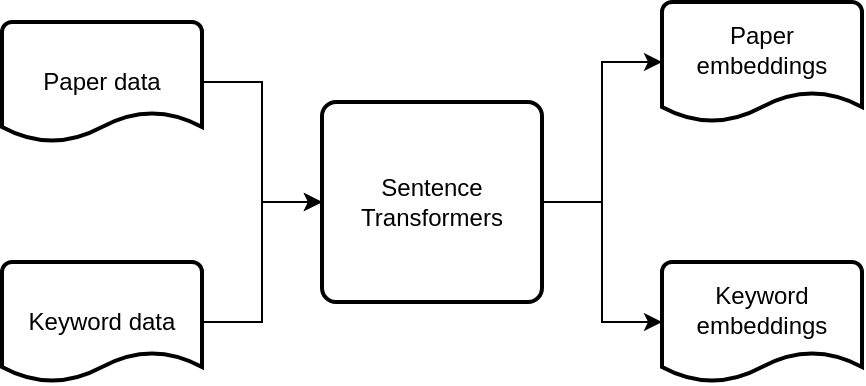<mxfile version="15.4.1" type="device"><diagram id="QnEg1AO2D_xGh69tI2C2" name="Page-1"><mxGraphModel dx="1426" dy="797" grid="1" gridSize="10" guides="1" tooltips="1" connect="1" arrows="1" fold="1" page="1" pageScale="1" pageWidth="850" pageHeight="1100" math="0" shadow="0"><root><mxCell id="0"/><mxCell id="1" parent="0"/><mxCell id="vJKD-kF2cghF6sll2ji4-3" style="edgeStyle=orthogonalEdgeStyle;rounded=0;orthogonalLoop=1;jettySize=auto;html=1;exitX=1;exitY=0.5;exitDx=0;exitDy=0;entryX=0;entryY=0.5;entryDx=0;entryDy=0;entryPerimeter=0;" edge="1" parent="1" source="MdUwzAHbduXw0nHzbJyH-3" target="MdUwzAHbduXw0nHzbJyH-11"><mxGeometry relative="1" as="geometry"/></mxCell><mxCell id="vJKD-kF2cghF6sll2ji4-4" style="edgeStyle=orthogonalEdgeStyle;rounded=0;orthogonalLoop=1;jettySize=auto;html=1;entryX=0;entryY=0.5;entryDx=0;entryDy=0;entryPerimeter=0;" edge="1" parent="1" source="MdUwzAHbduXw0nHzbJyH-3" target="MdUwzAHbduXw0nHzbJyH-12"><mxGeometry relative="1" as="geometry"/></mxCell><mxCell id="MdUwzAHbduXw0nHzbJyH-3" value="Sentence Transformers" style="rounded=1;whiteSpace=wrap;html=1;absoluteArcSize=1;arcSize=14;strokeWidth=2;" parent="1" vertex="1"><mxGeometry x="280" y="220" width="110" height="100" as="geometry"/></mxCell><mxCell id="vJKD-kF2cghF6sll2ji4-2" style="edgeStyle=orthogonalEdgeStyle;rounded=0;orthogonalLoop=1;jettySize=auto;html=1;exitX=1;exitY=0.5;exitDx=0;exitDy=0;exitPerimeter=0;" edge="1" parent="1" source="MdUwzAHbduXw0nHzbJyH-7"><mxGeometry relative="1" as="geometry"><mxPoint x="280" y="270" as="targetPoint"/><Array as="points"><mxPoint x="250" y="210"/><mxPoint x="250" y="270"/></Array></mxGeometry></mxCell><mxCell id="MdUwzAHbduXw0nHzbJyH-7" value="Paper data" style="strokeWidth=2;html=1;shape=mxgraph.flowchart.document2;whiteSpace=wrap;size=0.25;" parent="1" vertex="1"><mxGeometry x="120" y="180" width="100" height="60" as="geometry"/></mxCell><mxCell id="vJKD-kF2cghF6sll2ji4-1" style="edgeStyle=orthogonalEdgeStyle;rounded=0;orthogonalLoop=1;jettySize=auto;html=1;exitX=1;exitY=0.5;exitDx=0;exitDy=0;exitPerimeter=0;entryX=0;entryY=0.5;entryDx=0;entryDy=0;" edge="1" parent="1" source="MdUwzAHbduXw0nHzbJyH-8" target="MdUwzAHbduXw0nHzbJyH-3"><mxGeometry relative="1" as="geometry"/></mxCell><mxCell id="MdUwzAHbduXw0nHzbJyH-8" value="Keyword data" style="strokeWidth=2;html=1;shape=mxgraph.flowchart.document2;whiteSpace=wrap;size=0.25;" parent="1" vertex="1"><mxGeometry x="120" y="300" width="100" height="60" as="geometry"/></mxCell><mxCell id="MdUwzAHbduXw0nHzbJyH-11" value="Paper embeddings" style="strokeWidth=2;html=1;shape=mxgraph.flowchart.document2;whiteSpace=wrap;size=0.25;spacingBottom=12;" parent="1" vertex="1"><mxGeometry x="450" y="170" width="100" height="60" as="geometry"/></mxCell><mxCell id="MdUwzAHbduXw0nHzbJyH-12" value="Keyword embeddings" style="strokeWidth=2;html=1;shape=mxgraph.flowchart.document2;whiteSpace=wrap;size=0.25;spacingBottom=12;" parent="1" vertex="1"><mxGeometry x="450" y="300" width="100" height="60" as="geometry"/></mxCell></root></mxGraphModel></diagram></mxfile>